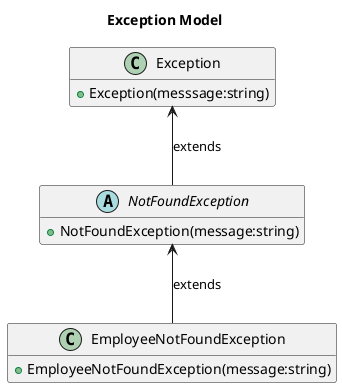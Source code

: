 @startuml ExceptionModel
title "Exception Model"
class Exception{
    +Exception(messsage:string)
}

abstract class NotFoundException{
    +NotFoundException(message:string)
}

class EmployeeNotFoundException{
    +EmployeeNotFoundException(message:string)
}

NotFoundException -u-> Exception : "extends"
EmployeeNotFoundException -u-> NotFoundException : "extends"
hide empty members
@enduml
